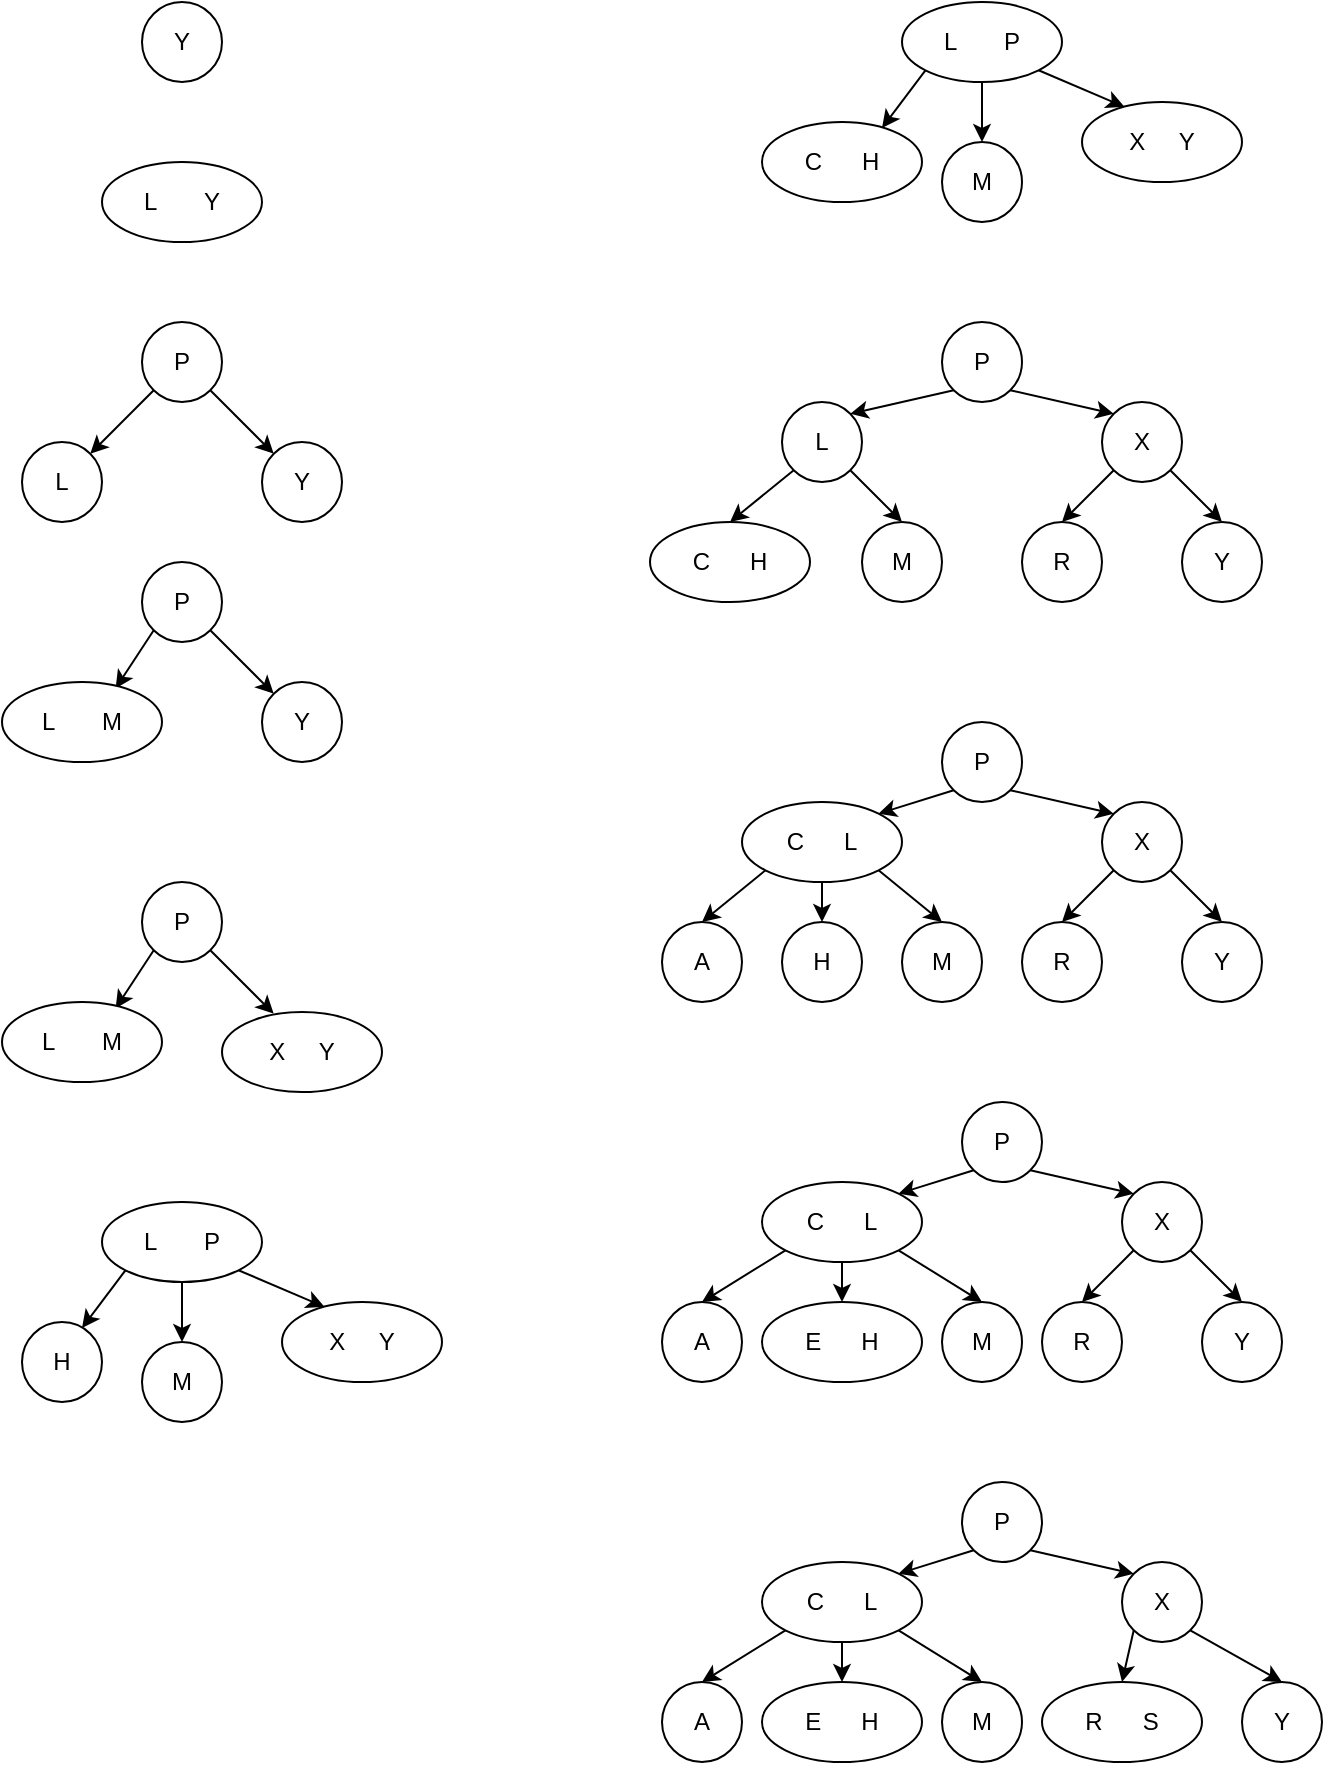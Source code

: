 <mxfile version="12.9.5" type="device"><diagram id="HyVTY3fSs7PWJ89n-zKY" name="Page-1"><mxGraphModel dx="1038" dy="531" grid="1" gridSize="10" guides="1" tooltips="1" connect="1" arrows="1" fold="1" page="1" pageScale="1" pageWidth="827" pageHeight="1169" math="0" shadow="0"><root><mxCell id="0"/><mxCell id="1" parent="0"/><mxCell id="Hx5YUeiTPex_J5wt_zB3-125" value="Y" style="ellipse;whiteSpace=wrap;html=1;aspect=fixed;" vertex="1" parent="1"><mxGeometry x="120" y="40" width="40" height="40" as="geometry"/></mxCell><mxCell id="Hx5YUeiTPex_J5wt_zB3-128" value="L&amp;nbsp; &amp;nbsp; &amp;nbsp; &amp;nbsp;Y" style="ellipse;whiteSpace=wrap;html=1;" vertex="1" parent="1"><mxGeometry x="100" y="120" width="80" height="40" as="geometry"/></mxCell><mxCell id="Hx5YUeiTPex_J5wt_zB3-129" value="P" style="ellipse;whiteSpace=wrap;html=1;aspect=fixed;" vertex="1" parent="1"><mxGeometry x="120" y="200" width="40" height="40" as="geometry"/></mxCell><mxCell id="Hx5YUeiTPex_J5wt_zB3-130" value="L" style="ellipse;whiteSpace=wrap;html=1;aspect=fixed;" vertex="1" parent="1"><mxGeometry x="60" y="260" width="40" height="40" as="geometry"/></mxCell><mxCell id="Hx5YUeiTPex_J5wt_zB3-131" value="Y" style="ellipse;whiteSpace=wrap;html=1;aspect=fixed;" vertex="1" parent="1"><mxGeometry x="180" y="260" width="40" height="40" as="geometry"/></mxCell><mxCell id="Hx5YUeiTPex_J5wt_zB3-133" value="" style="endArrow=classic;html=1;entryX=0;entryY=0;entryDx=0;entryDy=0;exitX=1;exitY=1;exitDx=0;exitDy=0;" edge="1" parent="1" source="Hx5YUeiTPex_J5wt_zB3-129" target="Hx5YUeiTPex_J5wt_zB3-131"><mxGeometry width="50" height="50" relative="1" as="geometry"><mxPoint x="90" y="280" as="sourcePoint"/><mxPoint x="140" y="230" as="targetPoint"/></mxGeometry></mxCell><mxCell id="Hx5YUeiTPex_J5wt_zB3-134" value="" style="endArrow=classic;html=1;entryX=1;entryY=0;entryDx=0;entryDy=0;exitX=0;exitY=1;exitDx=0;exitDy=0;" edge="1" parent="1" source="Hx5YUeiTPex_J5wt_zB3-129" target="Hx5YUeiTPex_J5wt_zB3-130"><mxGeometry width="50" height="50" relative="1" as="geometry"><mxPoint x="164.142" y="244.142" as="sourcePoint"/><mxPoint x="195.858" y="275.858" as="targetPoint"/></mxGeometry></mxCell><mxCell id="Hx5YUeiTPex_J5wt_zB3-135" value="P" style="ellipse;whiteSpace=wrap;html=1;aspect=fixed;" vertex="1" parent="1"><mxGeometry x="120" y="320" width="40" height="40" as="geometry"/></mxCell><mxCell id="Hx5YUeiTPex_J5wt_zB3-137" value="Y" style="ellipse;whiteSpace=wrap;html=1;aspect=fixed;" vertex="1" parent="1"><mxGeometry x="180" y="380" width="40" height="40" as="geometry"/></mxCell><mxCell id="Hx5YUeiTPex_J5wt_zB3-138" value="" style="endArrow=classic;html=1;entryX=0;entryY=0;entryDx=0;entryDy=0;exitX=1;exitY=1;exitDx=0;exitDy=0;" edge="1" parent="1" source="Hx5YUeiTPex_J5wt_zB3-135" target="Hx5YUeiTPex_J5wt_zB3-137"><mxGeometry width="50" height="50" relative="1" as="geometry"><mxPoint x="90" y="400" as="sourcePoint"/><mxPoint x="140" y="350" as="targetPoint"/></mxGeometry></mxCell><mxCell id="Hx5YUeiTPex_J5wt_zB3-139" value="" style="endArrow=classic;html=1;entryX=0.71;entryY=0.08;entryDx=0;entryDy=0;exitX=0;exitY=1;exitDx=0;exitDy=0;entryPerimeter=0;" edge="1" parent="1" source="Hx5YUeiTPex_J5wt_zB3-135" target="Hx5YUeiTPex_J5wt_zB3-140"><mxGeometry width="50" height="50" relative="1" as="geometry"><mxPoint x="164.142" y="364.142" as="sourcePoint"/><mxPoint x="94.142" y="385.858" as="targetPoint"/></mxGeometry></mxCell><mxCell id="Hx5YUeiTPex_J5wt_zB3-140" value="L&amp;nbsp; &amp;nbsp; &amp;nbsp; &amp;nbsp;M" style="ellipse;whiteSpace=wrap;html=1;" vertex="1" parent="1"><mxGeometry x="50" y="380" width="80" height="40" as="geometry"/></mxCell><mxCell id="Hx5YUeiTPex_J5wt_zB3-141" value="P" style="ellipse;whiteSpace=wrap;html=1;aspect=fixed;" vertex="1" parent="1"><mxGeometry x="120" y="480" width="40" height="40" as="geometry"/></mxCell><mxCell id="Hx5YUeiTPex_J5wt_zB3-143" value="" style="endArrow=classic;html=1;entryX=0;entryY=0;entryDx=0;entryDy=0;exitX=1;exitY=1;exitDx=0;exitDy=0;" edge="1" parent="1" source="Hx5YUeiTPex_J5wt_zB3-141"><mxGeometry width="50" height="50" relative="1" as="geometry"><mxPoint x="90" y="560" as="sourcePoint"/><mxPoint x="185.858" y="545.858" as="targetPoint"/></mxGeometry></mxCell><mxCell id="Hx5YUeiTPex_J5wt_zB3-144" value="" style="endArrow=classic;html=1;entryX=0.71;entryY=0.08;entryDx=0;entryDy=0;exitX=0;exitY=1;exitDx=0;exitDy=0;entryPerimeter=0;" edge="1" parent="1" source="Hx5YUeiTPex_J5wt_zB3-141" target="Hx5YUeiTPex_J5wt_zB3-145"><mxGeometry width="50" height="50" relative="1" as="geometry"><mxPoint x="164.142" y="524.142" as="sourcePoint"/><mxPoint x="94.142" y="545.858" as="targetPoint"/></mxGeometry></mxCell><mxCell id="Hx5YUeiTPex_J5wt_zB3-145" value="L&amp;nbsp; &amp;nbsp; &amp;nbsp; &amp;nbsp;M" style="ellipse;whiteSpace=wrap;html=1;" vertex="1" parent="1"><mxGeometry x="50" y="540" width="80" height="40" as="geometry"/></mxCell><mxCell id="Hx5YUeiTPex_J5wt_zB3-146" value="X&amp;nbsp; &amp;nbsp; &amp;nbsp;Y" style="ellipse;whiteSpace=wrap;html=1;" vertex="1" parent="1"><mxGeometry x="160" y="545" width="80" height="40" as="geometry"/></mxCell><mxCell id="Hx5YUeiTPex_J5wt_zB3-148" value="" style="endArrow=classic;html=1;exitX=1;exitY=1;exitDx=0;exitDy=0;entryX=0.265;entryY=0.06;entryDx=0;entryDy=0;entryPerimeter=0;" edge="1" parent="1" source="Hx5YUeiTPex_J5wt_zB3-152" target="Hx5YUeiTPex_J5wt_zB3-151"><mxGeometry width="50" height="50" relative="1" as="geometry"><mxPoint x="176" y="660" as="sourcePoint"/><mxPoint x="186" y="700" as="targetPoint"/></mxGeometry></mxCell><mxCell id="Hx5YUeiTPex_J5wt_zB3-149" value="" style="endArrow=classic;html=1;exitX=0;exitY=1;exitDx=0;exitDy=0;" edge="1" parent="1" source="Hx5YUeiTPex_J5wt_zB3-152"><mxGeometry width="50" height="50" relative="1" as="geometry"><mxPoint x="125.858" y="674.142" as="sourcePoint"/><mxPoint x="90" y="703" as="targetPoint"/></mxGeometry></mxCell><mxCell id="Hx5YUeiTPex_J5wt_zB3-151" value="X&amp;nbsp; &amp;nbsp; &amp;nbsp;Y" style="ellipse;whiteSpace=wrap;html=1;" vertex="1" parent="1"><mxGeometry x="190" y="690" width="80" height="40" as="geometry"/></mxCell><mxCell id="Hx5YUeiTPex_J5wt_zB3-152" value="L&amp;nbsp; &amp;nbsp; &amp;nbsp; &amp;nbsp;P" style="ellipse;whiteSpace=wrap;html=1;" vertex="1" parent="1"><mxGeometry x="100" y="640" width="80" height="40" as="geometry"/></mxCell><mxCell id="Hx5YUeiTPex_J5wt_zB3-153" value="H" style="ellipse;whiteSpace=wrap;html=1;aspect=fixed;" vertex="1" parent="1"><mxGeometry x="60" y="700" width="40" height="40" as="geometry"/></mxCell><mxCell id="Hx5YUeiTPex_J5wt_zB3-154" value="M" style="ellipse;whiteSpace=wrap;html=1;aspect=fixed;" vertex="1" parent="1"><mxGeometry x="120" y="710" width="40" height="40" as="geometry"/></mxCell><mxCell id="Hx5YUeiTPex_J5wt_zB3-155" value="" style="endArrow=classic;html=1;entryX=0.5;entryY=0;entryDx=0;entryDy=0;" edge="1" parent="1" target="Hx5YUeiTPex_J5wt_zB3-154"><mxGeometry width="50" height="50" relative="1" as="geometry"><mxPoint x="140" y="680" as="sourcePoint"/><mxPoint x="100" y="713" as="targetPoint"/></mxGeometry></mxCell><mxCell id="Hx5YUeiTPex_J5wt_zB3-156" value="" style="endArrow=classic;html=1;exitX=1;exitY=1;exitDx=0;exitDy=0;entryX=0.265;entryY=0.06;entryDx=0;entryDy=0;entryPerimeter=0;" edge="1" parent="1" source="Hx5YUeiTPex_J5wt_zB3-159" target="Hx5YUeiTPex_J5wt_zB3-158"><mxGeometry width="50" height="50" relative="1" as="geometry"><mxPoint x="576" y="60" as="sourcePoint"/><mxPoint x="586" y="100" as="targetPoint"/></mxGeometry></mxCell><mxCell id="Hx5YUeiTPex_J5wt_zB3-157" value="" style="endArrow=classic;html=1;exitX=0;exitY=1;exitDx=0;exitDy=0;" edge="1" parent="1" source="Hx5YUeiTPex_J5wt_zB3-159"><mxGeometry width="50" height="50" relative="1" as="geometry"><mxPoint x="525.858" y="74.142" as="sourcePoint"/><mxPoint x="490" y="103" as="targetPoint"/></mxGeometry></mxCell><mxCell id="Hx5YUeiTPex_J5wt_zB3-158" value="X&amp;nbsp; &amp;nbsp; &amp;nbsp;Y" style="ellipse;whiteSpace=wrap;html=1;" vertex="1" parent="1"><mxGeometry x="590" y="90" width="80" height="40" as="geometry"/></mxCell><mxCell id="Hx5YUeiTPex_J5wt_zB3-159" value="L&amp;nbsp; &amp;nbsp; &amp;nbsp; &amp;nbsp;P" style="ellipse;whiteSpace=wrap;html=1;" vertex="1" parent="1"><mxGeometry x="500" y="40" width="80" height="40" as="geometry"/></mxCell><mxCell id="Hx5YUeiTPex_J5wt_zB3-161" value="M" style="ellipse;whiteSpace=wrap;html=1;aspect=fixed;" vertex="1" parent="1"><mxGeometry x="520" y="110" width="40" height="40" as="geometry"/></mxCell><mxCell id="Hx5YUeiTPex_J5wt_zB3-162" value="" style="endArrow=classic;html=1;entryX=0.5;entryY=0;entryDx=0;entryDy=0;" edge="1" parent="1" target="Hx5YUeiTPex_J5wt_zB3-161"><mxGeometry width="50" height="50" relative="1" as="geometry"><mxPoint x="540" y="80" as="sourcePoint"/><mxPoint x="500" y="113" as="targetPoint"/></mxGeometry></mxCell><mxCell id="Hx5YUeiTPex_J5wt_zB3-163" value="C&amp;nbsp; &amp;nbsp; &amp;nbsp; H" style="ellipse;whiteSpace=wrap;html=1;" vertex="1" parent="1"><mxGeometry x="430" y="100" width="80" height="40" as="geometry"/></mxCell><mxCell id="Hx5YUeiTPex_J5wt_zB3-171" value="P" style="ellipse;whiteSpace=wrap;html=1;aspect=fixed;" vertex="1" parent="1"><mxGeometry x="520" y="200" width="40" height="40" as="geometry"/></mxCell><mxCell id="Hx5YUeiTPex_J5wt_zB3-172" value="L" style="ellipse;whiteSpace=wrap;html=1;aspect=fixed;" vertex="1" parent="1"><mxGeometry x="440" y="240" width="40" height="40" as="geometry"/></mxCell><mxCell id="Hx5YUeiTPex_J5wt_zB3-173" value="X" style="ellipse;whiteSpace=wrap;html=1;aspect=fixed;" vertex="1" parent="1"><mxGeometry x="600" y="240" width="40" height="40" as="geometry"/></mxCell><mxCell id="Hx5YUeiTPex_J5wt_zB3-174" value="R" style="ellipse;whiteSpace=wrap;html=1;aspect=fixed;" vertex="1" parent="1"><mxGeometry x="560" y="300" width="40" height="40" as="geometry"/></mxCell><mxCell id="Hx5YUeiTPex_J5wt_zB3-175" value="Y" style="ellipse;whiteSpace=wrap;html=1;aspect=fixed;" vertex="1" parent="1"><mxGeometry x="640" y="300" width="40" height="40" as="geometry"/></mxCell><mxCell id="Hx5YUeiTPex_J5wt_zB3-178" value="M" style="ellipse;whiteSpace=wrap;html=1;aspect=fixed;" vertex="1" parent="1"><mxGeometry x="480" y="300" width="40" height="40" as="geometry"/></mxCell><mxCell id="Hx5YUeiTPex_J5wt_zB3-179" value="C&amp;nbsp; &amp;nbsp; &amp;nbsp; H" style="ellipse;whiteSpace=wrap;html=1;" vertex="1" parent="1"><mxGeometry x="374" y="300" width="80" height="40" as="geometry"/></mxCell><mxCell id="Hx5YUeiTPex_J5wt_zB3-180" value="" style="endArrow=classic;html=1;exitX=0;exitY=1;exitDx=0;exitDy=0;entryX=1;entryY=0;entryDx=0;entryDy=0;" edge="1" parent="1" source="Hx5YUeiTPex_J5wt_zB3-171" target="Hx5YUeiTPex_J5wt_zB3-172"><mxGeometry width="50" height="50" relative="1" as="geometry"><mxPoint x="390" y="350" as="sourcePoint"/><mxPoint x="440" y="300" as="targetPoint"/></mxGeometry></mxCell><mxCell id="Hx5YUeiTPex_J5wt_zB3-181" value="" style="endArrow=classic;html=1;exitX=1;exitY=1;exitDx=0;exitDy=0;entryX=0;entryY=0;entryDx=0;entryDy=0;" edge="1" parent="1" source="Hx5YUeiTPex_J5wt_zB3-171" target="Hx5YUeiTPex_J5wt_zB3-173"><mxGeometry width="50" height="50" relative="1" as="geometry"><mxPoint x="535.858" y="244.142" as="sourcePoint"/><mxPoint x="484.142" y="255.858" as="targetPoint"/></mxGeometry></mxCell><mxCell id="Hx5YUeiTPex_J5wt_zB3-182" value="" style="endArrow=classic;html=1;exitX=0;exitY=1;exitDx=0;exitDy=0;entryX=0.5;entryY=0;entryDx=0;entryDy=0;" edge="1" parent="1" source="Hx5YUeiTPex_J5wt_zB3-172" target="Hx5YUeiTPex_J5wt_zB3-179"><mxGeometry width="50" height="50" relative="1" as="geometry"><mxPoint x="545.858" y="254.142" as="sourcePoint"/><mxPoint x="494.142" y="265.858" as="targetPoint"/></mxGeometry></mxCell><mxCell id="Hx5YUeiTPex_J5wt_zB3-183" value="" style="endArrow=classic;html=1;exitX=1;exitY=1;exitDx=0;exitDy=0;entryX=0.5;entryY=0;entryDx=0;entryDy=0;" edge="1" parent="1" source="Hx5YUeiTPex_J5wt_zB3-172" target="Hx5YUeiTPex_J5wt_zB3-178"><mxGeometry width="50" height="50" relative="1" as="geometry"><mxPoint x="555.858" y="264.142" as="sourcePoint"/><mxPoint x="504.142" y="275.858" as="targetPoint"/></mxGeometry></mxCell><mxCell id="Hx5YUeiTPex_J5wt_zB3-184" value="" style="endArrow=classic;html=1;exitX=0;exitY=1;exitDx=0;exitDy=0;entryX=0.5;entryY=0;entryDx=0;entryDy=0;" edge="1" parent="1" source="Hx5YUeiTPex_J5wt_zB3-173" target="Hx5YUeiTPex_J5wt_zB3-174"><mxGeometry width="50" height="50" relative="1" as="geometry"><mxPoint x="565.858" y="274.142" as="sourcePoint"/><mxPoint x="514.142" y="285.858" as="targetPoint"/></mxGeometry></mxCell><mxCell id="Hx5YUeiTPex_J5wt_zB3-185" value="" style="endArrow=classic;html=1;exitX=1;exitY=1;exitDx=0;exitDy=0;entryX=0.5;entryY=0;entryDx=0;entryDy=0;" edge="1" parent="1" source="Hx5YUeiTPex_J5wt_zB3-173" target="Hx5YUeiTPex_J5wt_zB3-175"><mxGeometry width="50" height="50" relative="1" as="geometry"><mxPoint x="575.858" y="284.142" as="sourcePoint"/><mxPoint x="524.142" y="295.858" as="targetPoint"/></mxGeometry></mxCell><mxCell id="Hx5YUeiTPex_J5wt_zB3-186" value="P" style="ellipse;whiteSpace=wrap;html=1;aspect=fixed;" vertex="1" parent="1"><mxGeometry x="520" y="400" width="40" height="40" as="geometry"/></mxCell><mxCell id="Hx5YUeiTPex_J5wt_zB3-188" value="X" style="ellipse;whiteSpace=wrap;html=1;aspect=fixed;" vertex="1" parent="1"><mxGeometry x="600" y="440" width="40" height="40" as="geometry"/></mxCell><mxCell id="Hx5YUeiTPex_J5wt_zB3-189" value="R" style="ellipse;whiteSpace=wrap;html=1;aspect=fixed;" vertex="1" parent="1"><mxGeometry x="560" y="500" width="40" height="40" as="geometry"/></mxCell><mxCell id="Hx5YUeiTPex_J5wt_zB3-190" value="Y" style="ellipse;whiteSpace=wrap;html=1;aspect=fixed;" vertex="1" parent="1"><mxGeometry x="640" y="500" width="40" height="40" as="geometry"/></mxCell><mxCell id="Hx5YUeiTPex_J5wt_zB3-191" value="M" style="ellipse;whiteSpace=wrap;html=1;aspect=fixed;" vertex="1" parent="1"><mxGeometry x="500" y="500" width="40" height="40" as="geometry"/></mxCell><mxCell id="Hx5YUeiTPex_J5wt_zB3-193" value="" style="endArrow=classic;html=1;exitX=0;exitY=1;exitDx=0;exitDy=0;entryX=1;entryY=0;entryDx=0;entryDy=0;" edge="1" parent="1" source="Hx5YUeiTPex_J5wt_zB3-186" target="Hx5YUeiTPex_J5wt_zB3-199"><mxGeometry width="50" height="50" relative="1" as="geometry"><mxPoint x="390" y="550" as="sourcePoint"/><mxPoint x="474.142" y="445.858" as="targetPoint"/></mxGeometry></mxCell><mxCell id="Hx5YUeiTPex_J5wt_zB3-194" value="" style="endArrow=classic;html=1;exitX=1;exitY=1;exitDx=0;exitDy=0;entryX=0;entryY=0;entryDx=0;entryDy=0;" edge="1" parent="1" source="Hx5YUeiTPex_J5wt_zB3-186" target="Hx5YUeiTPex_J5wt_zB3-188"><mxGeometry width="50" height="50" relative="1" as="geometry"><mxPoint x="535.858" y="444.142" as="sourcePoint"/><mxPoint x="484.142" y="455.858" as="targetPoint"/></mxGeometry></mxCell><mxCell id="Hx5YUeiTPex_J5wt_zB3-195" value="" style="endArrow=classic;html=1;exitX=0;exitY=1;exitDx=0;exitDy=0;entryX=0.5;entryY=0;entryDx=0;entryDy=0;" edge="1" parent="1" source="Hx5YUeiTPex_J5wt_zB3-199" target="Hx5YUeiTPex_J5wt_zB3-200"><mxGeometry width="50" height="50" relative="1" as="geometry"><mxPoint x="445.858" y="474.142" as="sourcePoint"/><mxPoint x="414" y="500" as="targetPoint"/></mxGeometry></mxCell><mxCell id="Hx5YUeiTPex_J5wt_zB3-196" value="" style="endArrow=classic;html=1;exitX=1;exitY=1;exitDx=0;exitDy=0;entryX=0.5;entryY=0;entryDx=0;entryDy=0;" edge="1" parent="1" source="Hx5YUeiTPex_J5wt_zB3-199" target="Hx5YUeiTPex_J5wt_zB3-191"><mxGeometry width="50" height="50" relative="1" as="geometry"><mxPoint x="474.142" y="474.142" as="sourcePoint"/><mxPoint x="504.142" y="475.858" as="targetPoint"/></mxGeometry></mxCell><mxCell id="Hx5YUeiTPex_J5wt_zB3-197" value="" style="endArrow=classic;html=1;exitX=0;exitY=1;exitDx=0;exitDy=0;entryX=0.5;entryY=0;entryDx=0;entryDy=0;" edge="1" parent="1" source="Hx5YUeiTPex_J5wt_zB3-188" target="Hx5YUeiTPex_J5wt_zB3-189"><mxGeometry width="50" height="50" relative="1" as="geometry"><mxPoint x="565.858" y="474.142" as="sourcePoint"/><mxPoint x="514.142" y="485.858" as="targetPoint"/></mxGeometry></mxCell><mxCell id="Hx5YUeiTPex_J5wt_zB3-198" value="" style="endArrow=classic;html=1;exitX=1;exitY=1;exitDx=0;exitDy=0;entryX=0.5;entryY=0;entryDx=0;entryDy=0;" edge="1" parent="1" source="Hx5YUeiTPex_J5wt_zB3-188" target="Hx5YUeiTPex_J5wt_zB3-190"><mxGeometry width="50" height="50" relative="1" as="geometry"><mxPoint x="575.858" y="484.142" as="sourcePoint"/><mxPoint x="524.142" y="495.858" as="targetPoint"/></mxGeometry></mxCell><mxCell id="Hx5YUeiTPex_J5wt_zB3-199" value="C&amp;nbsp; &amp;nbsp; &amp;nbsp; L" style="ellipse;whiteSpace=wrap;html=1;" vertex="1" parent="1"><mxGeometry x="420" y="440" width="80" height="40" as="geometry"/></mxCell><mxCell id="Hx5YUeiTPex_J5wt_zB3-200" value="A" style="ellipse;whiteSpace=wrap;html=1;aspect=fixed;" vertex="1" parent="1"><mxGeometry x="380" y="500" width="40" height="40" as="geometry"/></mxCell><mxCell id="Hx5YUeiTPex_J5wt_zB3-201" value="H" style="ellipse;whiteSpace=wrap;html=1;aspect=fixed;" vertex="1" parent="1"><mxGeometry x="440" y="500" width="40" height="40" as="geometry"/></mxCell><mxCell id="Hx5YUeiTPex_J5wt_zB3-202" value="" style="endArrow=classic;html=1;exitX=0.5;exitY=1;exitDx=0;exitDy=0;entryX=0.5;entryY=0;entryDx=0;entryDy=0;" edge="1" parent="1" source="Hx5YUeiTPex_J5wt_zB3-199" target="Hx5YUeiTPex_J5wt_zB3-201"><mxGeometry width="50" height="50" relative="1" as="geometry"><mxPoint x="441.716" y="484.142" as="sourcePoint"/><mxPoint x="410" y="510" as="targetPoint"/></mxGeometry></mxCell><mxCell id="Hx5YUeiTPex_J5wt_zB3-203" value="P" style="ellipse;whiteSpace=wrap;html=1;aspect=fixed;" vertex="1" parent="1"><mxGeometry x="530" y="590" width="40" height="40" as="geometry"/></mxCell><mxCell id="Hx5YUeiTPex_J5wt_zB3-204" value="X" style="ellipse;whiteSpace=wrap;html=1;aspect=fixed;" vertex="1" parent="1"><mxGeometry x="610" y="630" width="40" height="40" as="geometry"/></mxCell><mxCell id="Hx5YUeiTPex_J5wt_zB3-205" value="R" style="ellipse;whiteSpace=wrap;html=1;aspect=fixed;" vertex="1" parent="1"><mxGeometry x="570" y="690" width="40" height="40" as="geometry"/></mxCell><mxCell id="Hx5YUeiTPex_J5wt_zB3-206" value="Y" style="ellipse;whiteSpace=wrap;html=1;aspect=fixed;" vertex="1" parent="1"><mxGeometry x="650" y="690" width="40" height="40" as="geometry"/></mxCell><mxCell id="Hx5YUeiTPex_J5wt_zB3-207" value="M" style="ellipse;whiteSpace=wrap;html=1;aspect=fixed;" vertex="1" parent="1"><mxGeometry x="520" y="690" width="40" height="40" as="geometry"/></mxCell><mxCell id="Hx5YUeiTPex_J5wt_zB3-208" value="" style="endArrow=classic;html=1;exitX=0;exitY=1;exitDx=0;exitDy=0;entryX=1;entryY=0;entryDx=0;entryDy=0;" edge="1" parent="1" source="Hx5YUeiTPex_J5wt_zB3-203" target="Hx5YUeiTPex_J5wt_zB3-214"><mxGeometry width="50" height="50" relative="1" as="geometry"><mxPoint x="400" y="740" as="sourcePoint"/><mxPoint x="484.142" y="635.858" as="targetPoint"/></mxGeometry></mxCell><mxCell id="Hx5YUeiTPex_J5wt_zB3-209" value="" style="endArrow=classic;html=1;exitX=1;exitY=1;exitDx=0;exitDy=0;entryX=0;entryY=0;entryDx=0;entryDy=0;" edge="1" parent="1" source="Hx5YUeiTPex_J5wt_zB3-203" target="Hx5YUeiTPex_J5wt_zB3-204"><mxGeometry width="50" height="50" relative="1" as="geometry"><mxPoint x="545.858" y="634.142" as="sourcePoint"/><mxPoint x="494.142" y="645.858" as="targetPoint"/></mxGeometry></mxCell><mxCell id="Hx5YUeiTPex_J5wt_zB3-210" value="" style="endArrow=classic;html=1;exitX=0;exitY=1;exitDx=0;exitDy=0;entryX=0.5;entryY=0;entryDx=0;entryDy=0;" edge="1" parent="1" source="Hx5YUeiTPex_J5wt_zB3-214" target="Hx5YUeiTPex_J5wt_zB3-215"><mxGeometry width="50" height="50" relative="1" as="geometry"><mxPoint x="455.858" y="664.142" as="sourcePoint"/><mxPoint x="424" y="690" as="targetPoint"/></mxGeometry></mxCell><mxCell id="Hx5YUeiTPex_J5wt_zB3-211" value="" style="endArrow=classic;html=1;exitX=1;exitY=1;exitDx=0;exitDy=0;entryX=0.5;entryY=0;entryDx=0;entryDy=0;" edge="1" parent="1" source="Hx5YUeiTPex_J5wt_zB3-214" target="Hx5YUeiTPex_J5wt_zB3-207"><mxGeometry width="50" height="50" relative="1" as="geometry"><mxPoint x="484.142" y="664.142" as="sourcePoint"/><mxPoint x="514.142" y="665.858" as="targetPoint"/></mxGeometry></mxCell><mxCell id="Hx5YUeiTPex_J5wt_zB3-212" value="" style="endArrow=classic;html=1;exitX=0;exitY=1;exitDx=0;exitDy=0;entryX=0.5;entryY=0;entryDx=0;entryDy=0;" edge="1" parent="1" source="Hx5YUeiTPex_J5wt_zB3-204" target="Hx5YUeiTPex_J5wt_zB3-205"><mxGeometry width="50" height="50" relative="1" as="geometry"><mxPoint x="575.858" y="664.142" as="sourcePoint"/><mxPoint x="524.142" y="675.858" as="targetPoint"/></mxGeometry></mxCell><mxCell id="Hx5YUeiTPex_J5wt_zB3-213" value="" style="endArrow=classic;html=1;exitX=1;exitY=1;exitDx=0;exitDy=0;entryX=0.5;entryY=0;entryDx=0;entryDy=0;" edge="1" parent="1" source="Hx5YUeiTPex_J5wt_zB3-204" target="Hx5YUeiTPex_J5wt_zB3-206"><mxGeometry width="50" height="50" relative="1" as="geometry"><mxPoint x="585.858" y="674.142" as="sourcePoint"/><mxPoint x="534.142" y="685.858" as="targetPoint"/></mxGeometry></mxCell><mxCell id="Hx5YUeiTPex_J5wt_zB3-214" value="C&amp;nbsp; &amp;nbsp; &amp;nbsp; L" style="ellipse;whiteSpace=wrap;html=1;" vertex="1" parent="1"><mxGeometry x="430" y="630" width="80" height="40" as="geometry"/></mxCell><mxCell id="Hx5YUeiTPex_J5wt_zB3-215" value="A" style="ellipse;whiteSpace=wrap;html=1;aspect=fixed;" vertex="1" parent="1"><mxGeometry x="380" y="690" width="40" height="40" as="geometry"/></mxCell><mxCell id="Hx5YUeiTPex_J5wt_zB3-217" value="" style="endArrow=classic;html=1;exitX=0.5;exitY=1;exitDx=0;exitDy=0;entryX=0.5;entryY=0;entryDx=0;entryDy=0;" edge="1" parent="1" source="Hx5YUeiTPex_J5wt_zB3-214"><mxGeometry width="50" height="50" relative="1" as="geometry"><mxPoint x="451.716" y="674.142" as="sourcePoint"/><mxPoint x="470" y="690" as="targetPoint"/></mxGeometry></mxCell><mxCell id="Hx5YUeiTPex_J5wt_zB3-218" value="E&amp;nbsp; &amp;nbsp; &amp;nbsp; H" style="ellipse;whiteSpace=wrap;html=1;" vertex="1" parent="1"><mxGeometry x="430" y="690" width="80" height="40" as="geometry"/></mxCell><mxCell id="Hx5YUeiTPex_J5wt_zB3-219" value="P" style="ellipse;whiteSpace=wrap;html=1;aspect=fixed;" vertex="1" parent="1"><mxGeometry x="530" y="780" width="40" height="40" as="geometry"/></mxCell><mxCell id="Hx5YUeiTPex_J5wt_zB3-220" value="X" style="ellipse;whiteSpace=wrap;html=1;aspect=fixed;" vertex="1" parent="1"><mxGeometry x="610" y="820" width="40" height="40" as="geometry"/></mxCell><mxCell id="Hx5YUeiTPex_J5wt_zB3-222" value="Y" style="ellipse;whiteSpace=wrap;html=1;aspect=fixed;" vertex="1" parent="1"><mxGeometry x="670" y="880" width="40" height="40" as="geometry"/></mxCell><mxCell id="Hx5YUeiTPex_J5wt_zB3-223" value="M" style="ellipse;whiteSpace=wrap;html=1;aspect=fixed;" vertex="1" parent="1"><mxGeometry x="520" y="880" width="40" height="40" as="geometry"/></mxCell><mxCell id="Hx5YUeiTPex_J5wt_zB3-224" value="" style="endArrow=classic;html=1;exitX=0;exitY=1;exitDx=0;exitDy=0;entryX=1;entryY=0;entryDx=0;entryDy=0;" edge="1" parent="1" source="Hx5YUeiTPex_J5wt_zB3-219" target="Hx5YUeiTPex_J5wt_zB3-230"><mxGeometry width="50" height="50" relative="1" as="geometry"><mxPoint x="400" y="930" as="sourcePoint"/><mxPoint x="484.142" y="825.858" as="targetPoint"/></mxGeometry></mxCell><mxCell id="Hx5YUeiTPex_J5wt_zB3-225" value="" style="endArrow=classic;html=1;exitX=1;exitY=1;exitDx=0;exitDy=0;entryX=0;entryY=0;entryDx=0;entryDy=0;" edge="1" parent="1" source="Hx5YUeiTPex_J5wt_zB3-219" target="Hx5YUeiTPex_J5wt_zB3-220"><mxGeometry width="50" height="50" relative="1" as="geometry"><mxPoint x="545.858" y="824.142" as="sourcePoint"/><mxPoint x="494.142" y="835.858" as="targetPoint"/></mxGeometry></mxCell><mxCell id="Hx5YUeiTPex_J5wt_zB3-226" value="" style="endArrow=classic;html=1;exitX=0;exitY=1;exitDx=0;exitDy=0;entryX=0.5;entryY=0;entryDx=0;entryDy=0;" edge="1" parent="1" source="Hx5YUeiTPex_J5wt_zB3-230" target="Hx5YUeiTPex_J5wt_zB3-231"><mxGeometry width="50" height="50" relative="1" as="geometry"><mxPoint x="455.858" y="854.142" as="sourcePoint"/><mxPoint x="424" y="880" as="targetPoint"/></mxGeometry></mxCell><mxCell id="Hx5YUeiTPex_J5wt_zB3-227" value="" style="endArrow=classic;html=1;exitX=1;exitY=1;exitDx=0;exitDy=0;entryX=0.5;entryY=0;entryDx=0;entryDy=0;" edge="1" parent="1" source="Hx5YUeiTPex_J5wt_zB3-230" target="Hx5YUeiTPex_J5wt_zB3-223"><mxGeometry width="50" height="50" relative="1" as="geometry"><mxPoint x="484.142" y="854.142" as="sourcePoint"/><mxPoint x="514.142" y="855.858" as="targetPoint"/></mxGeometry></mxCell><mxCell id="Hx5YUeiTPex_J5wt_zB3-228" value="" style="endArrow=classic;html=1;exitX=0;exitY=1;exitDx=0;exitDy=0;entryX=0.5;entryY=0;entryDx=0;entryDy=0;" edge="1" parent="1" source="Hx5YUeiTPex_J5wt_zB3-220" target="Hx5YUeiTPex_J5wt_zB3-234"><mxGeometry width="50" height="50" relative="1" as="geometry"><mxPoint x="575.858" y="854.142" as="sourcePoint"/><mxPoint x="590" y="880" as="targetPoint"/></mxGeometry></mxCell><mxCell id="Hx5YUeiTPex_J5wt_zB3-229" value="" style="endArrow=classic;html=1;exitX=1;exitY=1;exitDx=0;exitDy=0;entryX=0.5;entryY=0;entryDx=0;entryDy=0;" edge="1" parent="1" source="Hx5YUeiTPex_J5wt_zB3-220" target="Hx5YUeiTPex_J5wt_zB3-222"><mxGeometry width="50" height="50" relative="1" as="geometry"><mxPoint x="585.858" y="864.142" as="sourcePoint"/><mxPoint x="534.142" y="875.858" as="targetPoint"/></mxGeometry></mxCell><mxCell id="Hx5YUeiTPex_J5wt_zB3-230" value="C&amp;nbsp; &amp;nbsp; &amp;nbsp; L" style="ellipse;whiteSpace=wrap;html=1;" vertex="1" parent="1"><mxGeometry x="430" y="820" width="80" height="40" as="geometry"/></mxCell><mxCell id="Hx5YUeiTPex_J5wt_zB3-231" value="A" style="ellipse;whiteSpace=wrap;html=1;aspect=fixed;" vertex="1" parent="1"><mxGeometry x="380" y="880" width="40" height="40" as="geometry"/></mxCell><mxCell id="Hx5YUeiTPex_J5wt_zB3-232" value="" style="endArrow=classic;html=1;exitX=0.5;exitY=1;exitDx=0;exitDy=0;entryX=0.5;entryY=0;entryDx=0;entryDy=0;" edge="1" parent="1" source="Hx5YUeiTPex_J5wt_zB3-230"><mxGeometry width="50" height="50" relative="1" as="geometry"><mxPoint x="451.716" y="864.142" as="sourcePoint"/><mxPoint x="470" y="880" as="targetPoint"/></mxGeometry></mxCell><mxCell id="Hx5YUeiTPex_J5wt_zB3-233" value="E&amp;nbsp; &amp;nbsp; &amp;nbsp; H" style="ellipse;whiteSpace=wrap;html=1;" vertex="1" parent="1"><mxGeometry x="430" y="880" width="80" height="40" as="geometry"/></mxCell><mxCell id="Hx5YUeiTPex_J5wt_zB3-234" value="R&amp;nbsp; &amp;nbsp; &amp;nbsp; S" style="ellipse;whiteSpace=wrap;html=1;" vertex="1" parent="1"><mxGeometry x="570" y="880" width="80" height="40" as="geometry"/></mxCell></root></mxGraphModel></diagram></mxfile>